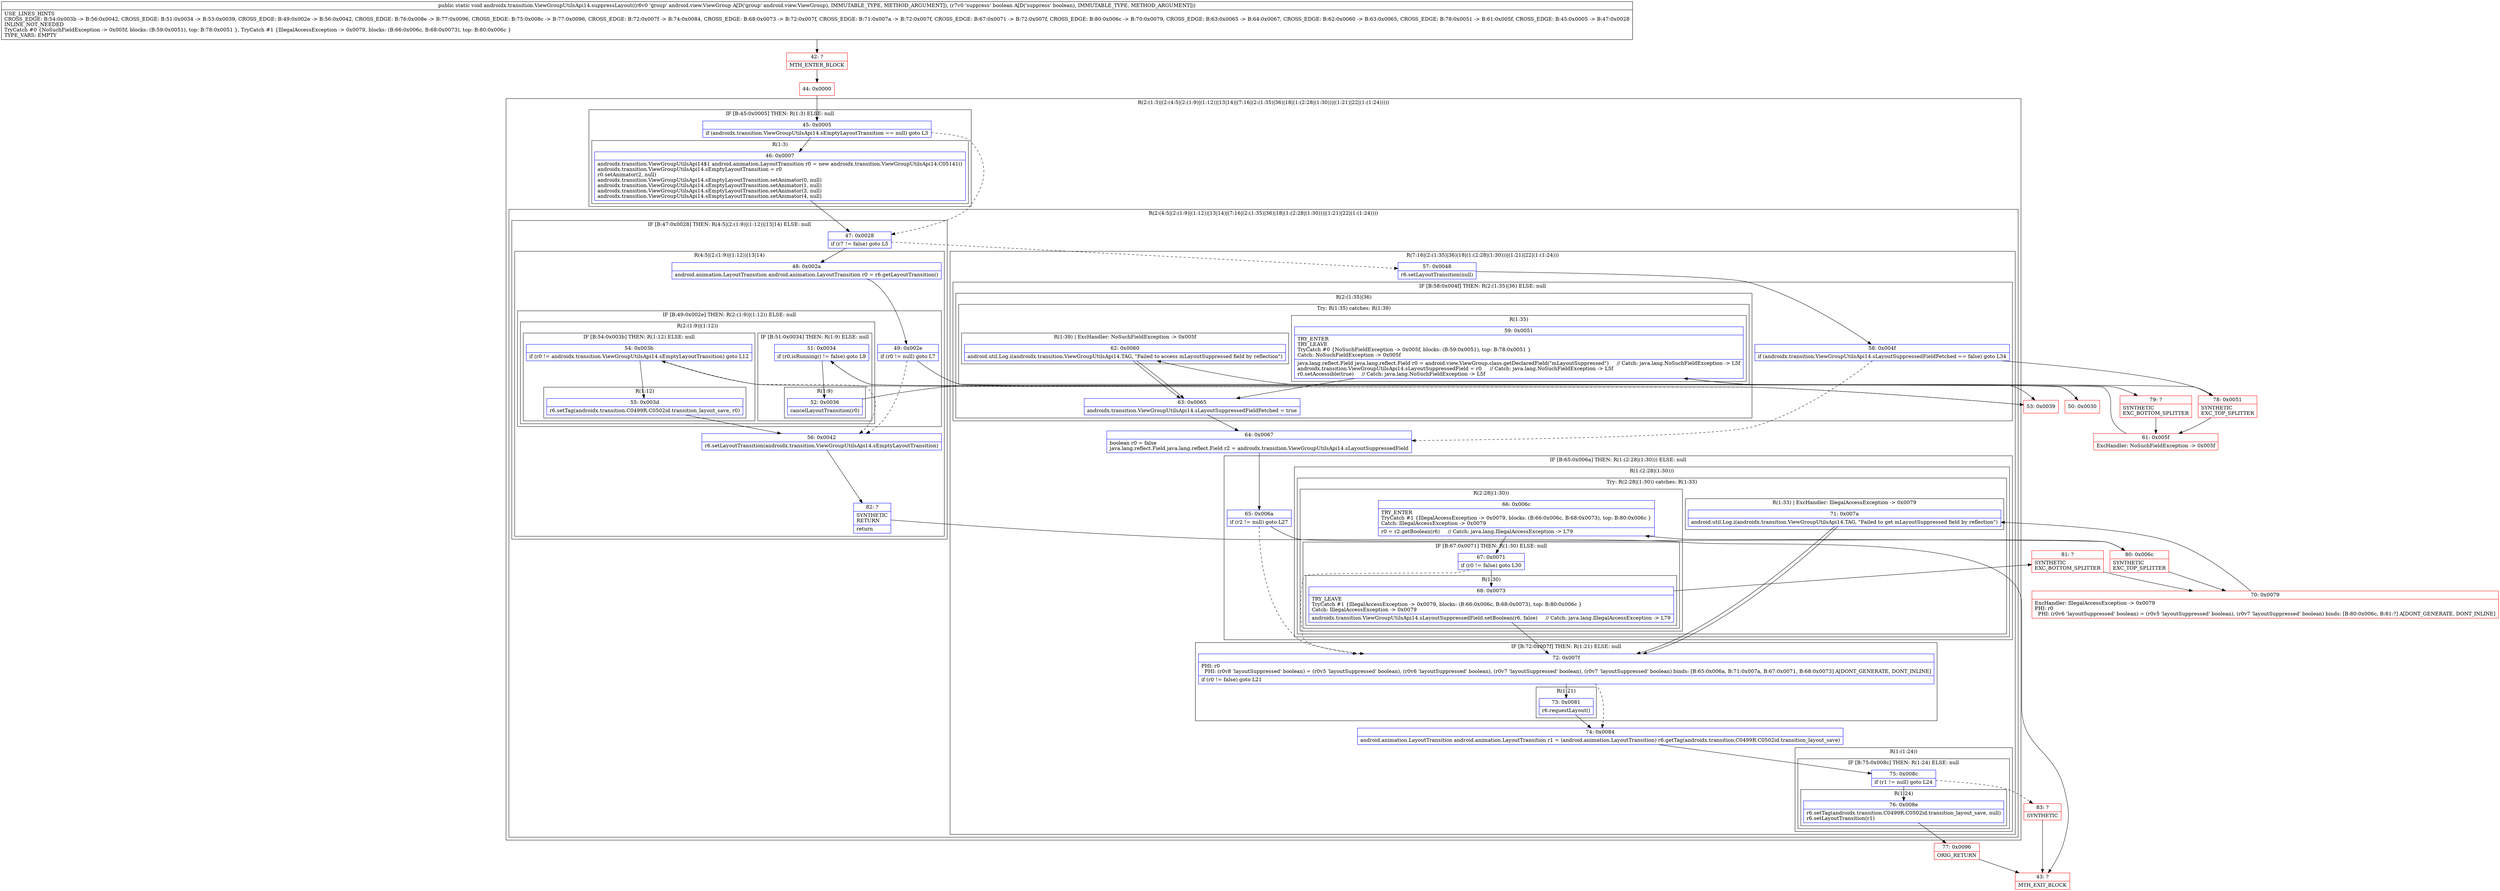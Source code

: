 digraph "CFG forandroidx.transition.ViewGroupUtilsApi14.suppressLayout(Landroid\/view\/ViewGroup;Z)V" {
subgraph cluster_Region_2026693466 {
label = "R(2:(1:3)|(2:(4:5|(2:(1:9)|(1:12))|13|14)|(7:16|(2:(1:35)|36)|18|(1:(2:28|(1:30)))|(1:21)|22|(1:(1:24)))))";
node [shape=record,color=blue];
subgraph cluster_IfRegion_1015689081 {
label = "IF [B:45:0x0005] THEN: R(1:3) ELSE: null";
node [shape=record,color=blue];
Node_45 [shape=record,label="{45\:\ 0x0005|if (androidx.transition.ViewGroupUtilsApi14.sEmptyLayoutTransition == null) goto L3\l}"];
subgraph cluster_Region_1636422120 {
label = "R(1:3)";
node [shape=record,color=blue];
Node_46 [shape=record,label="{46\:\ 0x0007|androidx.transition.ViewGroupUtilsApi14$1 android.animation.LayoutTransition r0 = new androidx.transition.ViewGroupUtilsApi14.C05141()\landroidx.transition.ViewGroupUtilsApi14.sEmptyLayoutTransition = r0\lr0.setAnimator(2, null)\landroidx.transition.ViewGroupUtilsApi14.sEmptyLayoutTransition.setAnimator(0, null)\landroidx.transition.ViewGroupUtilsApi14.sEmptyLayoutTransition.setAnimator(1, null)\landroidx.transition.ViewGroupUtilsApi14.sEmptyLayoutTransition.setAnimator(3, null)\landroidx.transition.ViewGroupUtilsApi14.sEmptyLayoutTransition.setAnimator(4, null)\l}"];
}
}
subgraph cluster_Region_1017174934 {
label = "R(2:(4:5|(2:(1:9)|(1:12))|13|14)|(7:16|(2:(1:35)|36)|18|(1:(2:28|(1:30)))|(1:21)|22|(1:(1:24))))";
node [shape=record,color=blue];
subgraph cluster_IfRegion_804379506 {
label = "IF [B:47:0x0028] THEN: R(4:5|(2:(1:9)|(1:12))|13|14) ELSE: null";
node [shape=record,color=blue];
Node_47 [shape=record,label="{47\:\ 0x0028|if (r7 != false) goto L5\l}"];
subgraph cluster_Region_536309254 {
label = "R(4:5|(2:(1:9)|(1:12))|13|14)";
node [shape=record,color=blue];
Node_48 [shape=record,label="{48\:\ 0x002a|android.animation.LayoutTransition android.animation.LayoutTransition r0 = r6.getLayoutTransition()\l}"];
subgraph cluster_IfRegion_1190150604 {
label = "IF [B:49:0x002e] THEN: R(2:(1:9)|(1:12)) ELSE: null";
node [shape=record,color=blue];
Node_49 [shape=record,label="{49\:\ 0x002e|if (r0 != null) goto L7\l}"];
subgraph cluster_Region_817380325 {
label = "R(2:(1:9)|(1:12))";
node [shape=record,color=blue];
subgraph cluster_IfRegion_941279097 {
label = "IF [B:51:0x0034] THEN: R(1:9) ELSE: null";
node [shape=record,color=blue];
Node_51 [shape=record,label="{51\:\ 0x0034|if (r0.isRunning() != false) goto L9\l}"];
subgraph cluster_Region_1876945991 {
label = "R(1:9)";
node [shape=record,color=blue];
Node_52 [shape=record,label="{52\:\ 0x0036|cancelLayoutTransition(r0)\l}"];
}
}
subgraph cluster_IfRegion_1266428132 {
label = "IF [B:54:0x003b] THEN: R(1:12) ELSE: null";
node [shape=record,color=blue];
Node_54 [shape=record,label="{54\:\ 0x003b|if (r0 != androidx.transition.ViewGroupUtilsApi14.sEmptyLayoutTransition) goto L12\l}"];
subgraph cluster_Region_264695398 {
label = "R(1:12)";
node [shape=record,color=blue];
Node_55 [shape=record,label="{55\:\ 0x003d|r6.setTag(androidx.transition.C0499R.C0502id.transition_layout_save, r0)\l}"];
}
}
}
}
Node_56 [shape=record,label="{56\:\ 0x0042|r6.setLayoutTransition(androidx.transition.ViewGroupUtilsApi14.sEmptyLayoutTransition)\l}"];
Node_82 [shape=record,label="{82\:\ ?|SYNTHETIC\lRETURN\l|return\l}"];
}
}
subgraph cluster_Region_38900561 {
label = "R(7:16|(2:(1:35)|36)|18|(1:(2:28|(1:30)))|(1:21)|22|(1:(1:24)))";
node [shape=record,color=blue];
Node_57 [shape=record,label="{57\:\ 0x0048|r6.setLayoutTransition(null)\l}"];
subgraph cluster_IfRegion_1562655596 {
label = "IF [B:58:0x004f] THEN: R(2:(1:35)|36) ELSE: null";
node [shape=record,color=blue];
Node_58 [shape=record,label="{58\:\ 0x004f|if (androidx.transition.ViewGroupUtilsApi14.sLayoutSuppressedFieldFetched == false) goto L34\l}"];
subgraph cluster_Region_1742878517 {
label = "R(2:(1:35)|36)";
node [shape=record,color=blue];
subgraph cluster_TryCatchRegion_1181309680 {
label = "Try: R(1:35) catches: R(1:39)";
node [shape=record,color=blue];
subgraph cluster_Region_1608812384 {
label = "R(1:35)";
node [shape=record,color=blue];
Node_59 [shape=record,label="{59\:\ 0x0051|TRY_ENTER\lTRY_LEAVE\lTryCatch #0 \{NoSuchFieldException \-\> 0x005f, blocks: (B:59:0x0051), top: B:78:0x0051 \}\lCatch: NoSuchFieldException \-\> 0x005f\l|java.lang.reflect.Field java.lang.reflect.Field r0 = android.view.ViewGroup.class.getDeclaredField(\"mLayoutSuppressed\")     \/\/ Catch: java.lang.NoSuchFieldException \-\> L5f\landroidx.transition.ViewGroupUtilsApi14.sLayoutSuppressedField = r0     \/\/ Catch: java.lang.NoSuchFieldException \-\> L5f\lr0.setAccessible(true)     \/\/ Catch: java.lang.NoSuchFieldException \-\> L5f\l}"];
}
subgraph cluster_Region_931083979 {
label = "R(1:39) | ExcHandler: NoSuchFieldException \-\> 0x005f\l";
node [shape=record,color=blue];
Node_62 [shape=record,label="{62\:\ 0x0060|android.util.Log.i(androidx.transition.ViewGroupUtilsApi14.TAG, \"Failed to access mLayoutSuppressed field by reflection\")\l}"];
}
}
Node_63 [shape=record,label="{63\:\ 0x0065|androidx.transition.ViewGroupUtilsApi14.sLayoutSuppressedFieldFetched = true\l}"];
}
}
Node_64 [shape=record,label="{64\:\ 0x0067|boolean r0 = false\ljava.lang.reflect.Field java.lang.reflect.Field r2 = androidx.transition.ViewGroupUtilsApi14.sLayoutSuppressedField\l}"];
subgraph cluster_IfRegion_1070387798 {
label = "IF [B:65:0x006a] THEN: R(1:(2:28|(1:30))) ELSE: null";
node [shape=record,color=blue];
Node_65 [shape=record,label="{65\:\ 0x006a|if (r2 != null) goto L27\l}"];
subgraph cluster_Region_1266451475 {
label = "R(1:(2:28|(1:30)))";
node [shape=record,color=blue];
subgraph cluster_TryCatchRegion_1028737494 {
label = "Try: R(2:28|(1:30)) catches: R(1:33)";
node [shape=record,color=blue];
subgraph cluster_Region_618380587 {
label = "R(2:28|(1:30))";
node [shape=record,color=blue];
Node_66 [shape=record,label="{66\:\ 0x006c|TRY_ENTER\lTryCatch #1 \{IllegalAccessException \-\> 0x0079, blocks: (B:66:0x006c, B:68:0x0073), top: B:80:0x006c \}\lCatch: IllegalAccessException \-\> 0x0079\l|r0 = r2.getBoolean(r6)     \/\/ Catch: java.lang.IllegalAccessException \-\> L79\l}"];
subgraph cluster_IfRegion_1252869535 {
label = "IF [B:67:0x0071] THEN: R(1:30) ELSE: null";
node [shape=record,color=blue];
Node_67 [shape=record,label="{67\:\ 0x0071|if (r0 != false) goto L30\l}"];
subgraph cluster_Region_828582486 {
label = "R(1:30)";
node [shape=record,color=blue];
Node_68 [shape=record,label="{68\:\ 0x0073|TRY_LEAVE\lTryCatch #1 \{IllegalAccessException \-\> 0x0079, blocks: (B:66:0x006c, B:68:0x0073), top: B:80:0x006c \}\lCatch: IllegalAccessException \-\> 0x0079\l|androidx.transition.ViewGroupUtilsApi14.sLayoutSuppressedField.setBoolean(r6, false)     \/\/ Catch: java.lang.IllegalAccessException \-\> L79\l}"];
}
}
}
subgraph cluster_Region_2145688543 {
label = "R(1:33) | ExcHandler: IllegalAccessException \-\> 0x0079\l";
node [shape=record,color=blue];
Node_71 [shape=record,label="{71\:\ 0x007a|android.util.Log.i(androidx.transition.ViewGroupUtilsApi14.TAG, \"Failed to get mLayoutSuppressed field by reflection\")\l}"];
}
}
}
}
subgraph cluster_IfRegion_831067181 {
label = "IF [B:72:0x007f] THEN: R(1:21) ELSE: null";
node [shape=record,color=blue];
Node_72 [shape=record,label="{72\:\ 0x007f|PHI: r0 \l  PHI: (r0v8 'layoutSuppressed' boolean) = (r0v5 'layoutSuppressed' boolean), (r0v6 'layoutSuppressed' boolean), (r0v7 'layoutSuppressed' boolean), (r0v7 'layoutSuppressed' boolean) binds: [B:65:0x006a, B:71:0x007a, B:67:0x0071, B:68:0x0073] A[DONT_GENERATE, DONT_INLINE]\l|if (r0 != false) goto L21\l}"];
subgraph cluster_Region_1343734828 {
label = "R(1:21)";
node [shape=record,color=blue];
Node_73 [shape=record,label="{73\:\ 0x0081|r6.requestLayout()\l}"];
}
}
Node_74 [shape=record,label="{74\:\ 0x0084|android.animation.LayoutTransition android.animation.LayoutTransition r1 = (android.animation.LayoutTransition) r6.getTag(androidx.transition.C0499R.C0502id.transition_layout_save)\l}"];
subgraph cluster_Region_1740580865 {
label = "R(1:(1:24))";
node [shape=record,color=blue];
subgraph cluster_IfRegion_1183253089 {
label = "IF [B:75:0x008c] THEN: R(1:24) ELSE: null";
node [shape=record,color=blue];
Node_75 [shape=record,label="{75\:\ 0x008c|if (r1 != null) goto L24\l}"];
subgraph cluster_Region_1713780371 {
label = "R(1:24)";
node [shape=record,color=blue];
Node_76 [shape=record,label="{76\:\ 0x008e|r6.setTag(androidx.transition.C0499R.C0502id.transition_layout_save, null)\lr6.setLayoutTransition(r1)\l}"];
}
}
}
}
}
}
subgraph cluster_Region_931083979 {
label = "R(1:39) | ExcHandler: NoSuchFieldException \-\> 0x005f\l";
node [shape=record,color=blue];
Node_62 [shape=record,label="{62\:\ 0x0060|android.util.Log.i(androidx.transition.ViewGroupUtilsApi14.TAG, \"Failed to access mLayoutSuppressed field by reflection\")\l}"];
}
subgraph cluster_Region_2145688543 {
label = "R(1:33) | ExcHandler: IllegalAccessException \-\> 0x0079\l";
node [shape=record,color=blue];
Node_71 [shape=record,label="{71\:\ 0x007a|android.util.Log.i(androidx.transition.ViewGroupUtilsApi14.TAG, \"Failed to get mLayoutSuppressed field by reflection\")\l}"];
}
Node_42 [shape=record,color=red,label="{42\:\ ?|MTH_ENTER_BLOCK\l}"];
Node_44 [shape=record,color=red,label="{44\:\ 0x0000}"];
Node_50 [shape=record,color=red,label="{50\:\ 0x0030}"];
Node_53 [shape=record,color=red,label="{53\:\ 0x0039}"];
Node_43 [shape=record,color=red,label="{43\:\ ?|MTH_EXIT_BLOCK\l}"];
Node_77 [shape=record,color=red,label="{77\:\ 0x0096|ORIG_RETURN\l}"];
Node_83 [shape=record,color=red,label="{83\:\ ?|SYNTHETIC\l}"];
Node_80 [shape=record,color=red,label="{80\:\ 0x006c|SYNTHETIC\lEXC_TOP_SPLITTER\l}"];
Node_81 [shape=record,color=red,label="{81\:\ ?|SYNTHETIC\lEXC_BOTTOM_SPLITTER\l}"];
Node_70 [shape=record,color=red,label="{70\:\ 0x0079|ExcHandler: IllegalAccessException \-\> 0x0079\lPHI: r0 \l  PHI: (r0v6 'layoutSuppressed' boolean) = (r0v5 'layoutSuppressed' boolean), (r0v7 'layoutSuppressed' boolean) binds: [B:80:0x006c, B:81:?] A[DONT_GENERATE, DONT_INLINE]\l}"];
Node_78 [shape=record,color=red,label="{78\:\ 0x0051|SYNTHETIC\lEXC_TOP_SPLITTER\l}"];
Node_79 [shape=record,color=red,label="{79\:\ ?|SYNTHETIC\lEXC_BOTTOM_SPLITTER\l}"];
Node_61 [shape=record,color=red,label="{61\:\ 0x005f|ExcHandler: NoSuchFieldException \-\> 0x005f\l}"];
MethodNode[shape=record,label="{public static void androidx.transition.ViewGroupUtilsApi14.suppressLayout((r6v0 'group' android.view.ViewGroup A[D('group' android.view.ViewGroup), IMMUTABLE_TYPE, METHOD_ARGUMENT]), (r7v0 'suppress' boolean A[D('suppress' boolean), IMMUTABLE_TYPE, METHOD_ARGUMENT]))  | USE_LINES_HINTS\lCROSS_EDGE: B:54:0x003b \-\> B:56:0x0042, CROSS_EDGE: B:51:0x0034 \-\> B:53:0x0039, CROSS_EDGE: B:49:0x002e \-\> B:56:0x0042, CROSS_EDGE: B:76:0x008e \-\> B:77:0x0096, CROSS_EDGE: B:75:0x008c \-\> B:77:0x0096, CROSS_EDGE: B:72:0x007f \-\> B:74:0x0084, CROSS_EDGE: B:68:0x0073 \-\> B:72:0x007f, CROSS_EDGE: B:71:0x007a \-\> B:72:0x007f, CROSS_EDGE: B:67:0x0071 \-\> B:72:0x007f, CROSS_EDGE: B:80:0x006c \-\> B:70:0x0079, CROSS_EDGE: B:63:0x0065 \-\> B:64:0x0067, CROSS_EDGE: B:62:0x0060 \-\> B:63:0x0065, CROSS_EDGE: B:78:0x0051 \-\> B:61:0x005f, CROSS_EDGE: B:45:0x0005 \-\> B:47:0x0028\lINLINE_NOT_NEEDED\lTryCatch #0 \{NoSuchFieldException \-\> 0x005f, blocks: (B:59:0x0051), top: B:78:0x0051 \}, TryCatch #1 \{IllegalAccessException \-\> 0x0079, blocks: (B:66:0x006c, B:68:0x0073), top: B:80:0x006c \}\lTYPE_VARS: EMPTY\l}"];
MethodNode -> Node_42;Node_45 -> Node_46;
Node_45 -> Node_47[style=dashed];
Node_46 -> Node_47;
Node_47 -> Node_48;
Node_47 -> Node_57[style=dashed];
Node_48 -> Node_49;
Node_49 -> Node_50;
Node_49 -> Node_56[style=dashed];
Node_51 -> Node_52;
Node_51 -> Node_53[style=dashed];
Node_52 -> Node_53;
Node_54 -> Node_55;
Node_54 -> Node_56[style=dashed];
Node_55 -> Node_56;
Node_56 -> Node_82;
Node_82 -> Node_43;
Node_57 -> Node_58;
Node_58 -> Node_64[style=dashed];
Node_58 -> Node_78;
Node_59 -> Node_63;
Node_59 -> Node_79;
Node_62 -> Node_63;
Node_63 -> Node_64;
Node_64 -> Node_65;
Node_65 -> Node_72[style=dashed];
Node_65 -> Node_80;
Node_66 -> Node_67;
Node_67 -> Node_68;
Node_67 -> Node_72[style=dashed];
Node_68 -> Node_72;
Node_68 -> Node_81;
Node_71 -> Node_72;
Node_72 -> Node_73;
Node_72 -> Node_74[style=dashed];
Node_73 -> Node_74;
Node_74 -> Node_75;
Node_75 -> Node_76;
Node_75 -> Node_83[style=dashed];
Node_76 -> Node_77;
Node_62 -> Node_63;
Node_71 -> Node_72;
Node_42 -> Node_44;
Node_44 -> Node_45;
Node_50 -> Node_51;
Node_53 -> Node_54;
Node_77 -> Node_43;
Node_83 -> Node_43;
Node_80 -> Node_66;
Node_80 -> Node_70;
Node_81 -> Node_70;
Node_70 -> Node_71;
Node_78 -> Node_59;
Node_78 -> Node_61;
Node_79 -> Node_61;
Node_61 -> Node_62;
}

